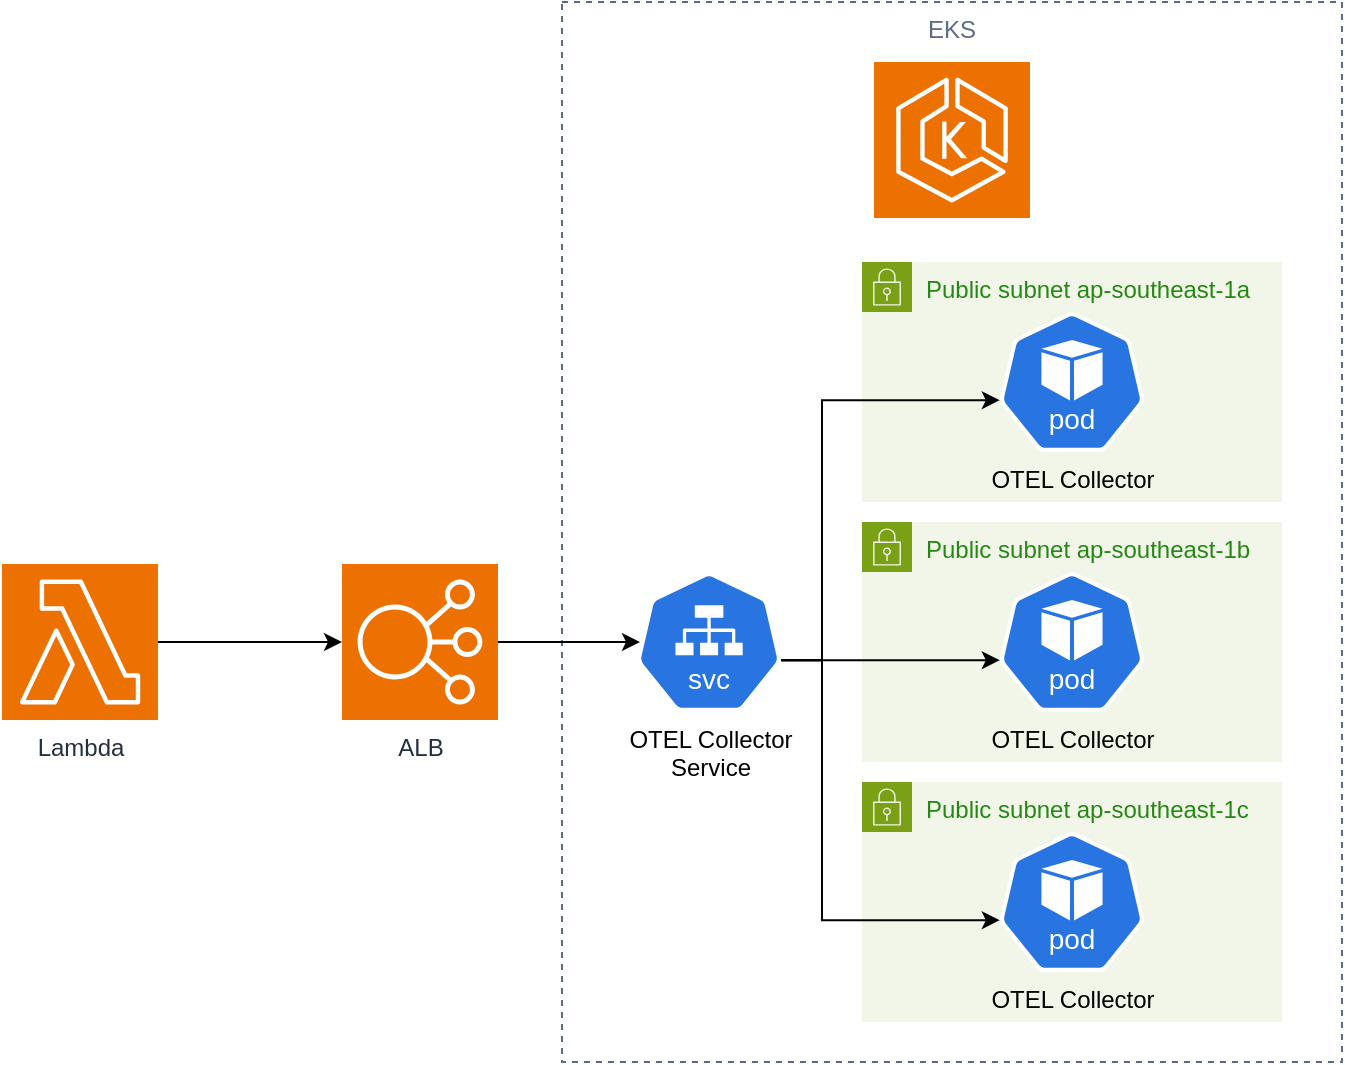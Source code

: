 <mxfile version="24.9.2">
  <diagram name="Page-1" id="BHy9eACxAqHlRdLeIOGr">
    <mxGraphModel dx="2092" dy="785" grid="1" gridSize="10" guides="1" tooltips="1" connect="1" arrows="1" fold="1" page="1" pageScale="1" pageWidth="850" pageHeight="1100" math="0" shadow="0">
      <root>
        <mxCell id="0" />
        <mxCell id="1" parent="0" />
        <mxCell id="6WXQazs0xDUe0uUTlQJ9-19" value="EKS" style="fillColor=none;strokeColor=#5A6C86;dashed=1;verticalAlign=top;fontStyle=0;fontColor=#5A6C86;whiteSpace=wrap;html=1;" vertex="1" parent="1">
          <mxGeometry x="130" y="170" width="390" height="530" as="geometry" />
        </mxCell>
        <mxCell id="6WXQazs0xDUe0uUTlQJ9-1" value="Lambda" style="sketch=0;points=[[0,0,0],[0.25,0,0],[0.5,0,0],[0.75,0,0],[1,0,0],[0,1,0],[0.25,1,0],[0.5,1,0],[0.75,1,0],[1,1,0],[0,0.25,0],[0,0.5,0],[0,0.75,0],[1,0.25,0],[1,0.5,0],[1,0.75,0]];outlineConnect=0;fontColor=#232F3E;fillColor=#ED7100;strokeColor=#ffffff;dashed=0;verticalLabelPosition=bottom;verticalAlign=top;align=center;html=1;fontSize=12;fontStyle=0;aspect=fixed;shape=mxgraph.aws4.resourceIcon;resIcon=mxgraph.aws4.lambda;" vertex="1" parent="1">
          <mxGeometry x="-150" y="451" width="78" height="78" as="geometry" />
        </mxCell>
        <mxCell id="6WXQazs0xDUe0uUTlQJ9-2" value="" style="sketch=0;points=[[0,0,0],[0.25,0,0],[0.5,0,0],[0.75,0,0],[1,0,0],[0,1,0],[0.25,1,0],[0.5,1,0],[0.75,1,0],[1,1,0],[0,0.25,0],[0,0.5,0],[0,0.75,0],[1,0.25,0],[1,0.5,0],[1,0.75,0]];outlineConnect=0;fontColor=#232F3E;fillColor=#ED7100;strokeColor=#ffffff;dashed=0;verticalLabelPosition=bottom;verticalAlign=top;align=center;html=1;fontSize=12;fontStyle=0;aspect=fixed;shape=mxgraph.aws4.resourceIcon;resIcon=mxgraph.aws4.eks;" vertex="1" parent="1">
          <mxGeometry x="286" y="200" width="78" height="78" as="geometry" />
        </mxCell>
        <mxCell id="6WXQazs0xDUe0uUTlQJ9-5" value="ALB" style="sketch=0;points=[[0,0,0],[0.25,0,0],[0.5,0,0],[0.75,0,0],[1,0,0],[0,1,0],[0.25,1,0],[0.5,1,0],[0.75,1,0],[1,1,0],[0,0.25,0],[0,0.5,0],[0,0.75,0],[1,0.25,0],[1,0.5,0],[1,0.75,0]];outlineConnect=0;fontColor=#232F3E;fillColor=#ED7100;strokeColor=#ffffff;dashed=0;verticalLabelPosition=bottom;verticalAlign=top;align=center;html=1;fontSize=12;fontStyle=0;aspect=fixed;shape=mxgraph.aws4.resourceIcon;resIcon=mxgraph.aws4.elastic_load_balancing;" vertex="1" parent="1">
          <mxGeometry x="20" y="451" width="78" height="78" as="geometry" />
        </mxCell>
        <mxCell id="6WXQazs0xDUe0uUTlQJ9-6" value="OTEL Collector&lt;div&gt;Service&lt;/div&gt;" style="aspect=fixed;sketch=0;html=1;dashed=0;whitespace=wrap;verticalLabelPosition=bottom;verticalAlign=top;fillColor=#2875E2;strokeColor=#ffffff;points=[[0.005,0.63,0],[0.1,0.2,0],[0.9,0.2,0],[0.5,0,0],[0.995,0.63,0],[0.72,0.99,0],[0.5,1,0],[0.28,0.99,0]];shape=mxgraph.kubernetes.icon2;kubernetesLabel=1;prIcon=svc" vertex="1" parent="1">
          <mxGeometry x="167.08" y="455" width="72.92" height="70" as="geometry" />
        </mxCell>
        <mxCell id="6WXQazs0xDUe0uUTlQJ9-7" value="Public subnet ap-southeast-1a" style="points=[[0,0],[0.25,0],[0.5,0],[0.75,0],[1,0],[1,0.25],[1,0.5],[1,0.75],[1,1],[0.75,1],[0.5,1],[0.25,1],[0,1],[0,0.75],[0,0.5],[0,0.25]];outlineConnect=0;gradientColor=none;html=1;whiteSpace=wrap;fontSize=12;fontStyle=0;container=1;pointerEvents=0;collapsible=0;recursiveResize=0;shape=mxgraph.aws4.group;grIcon=mxgraph.aws4.group_security_group;grStroke=0;strokeColor=#7AA116;fillColor=#F2F6E8;verticalAlign=top;align=left;spacingLeft=30;fontColor=#248814;dashed=0;" vertex="1" parent="1">
          <mxGeometry x="280" y="300" width="210" height="120" as="geometry" />
        </mxCell>
        <mxCell id="6WXQazs0xDUe0uUTlQJ9-9" value="OTEL Collector" style="aspect=fixed;sketch=0;html=1;dashed=0;whitespace=wrap;verticalLabelPosition=bottom;verticalAlign=top;fillColor=#2875E2;strokeColor=#ffffff;points=[[0.005,0.63,0],[0.1,0.2,0],[0.9,0.2,0],[0.5,0,0],[0.995,0.63,0],[0.72,0.99,0],[0.5,1,0],[0.28,0.99,0]];shape=mxgraph.kubernetes.icon2;kubernetesLabel=1;prIcon=pod" vertex="1" parent="6WXQazs0xDUe0uUTlQJ9-7">
          <mxGeometry x="68.54" y="25" width="72.92" height="70" as="geometry" />
        </mxCell>
        <mxCell id="6WXQazs0xDUe0uUTlQJ9-10" value="Public subnet ap-southeast-1b" style="points=[[0,0],[0.25,0],[0.5,0],[0.75,0],[1,0],[1,0.25],[1,0.5],[1,0.75],[1,1],[0.75,1],[0.5,1],[0.25,1],[0,1],[0,0.75],[0,0.5],[0,0.25]];outlineConnect=0;gradientColor=none;html=1;whiteSpace=wrap;fontSize=12;fontStyle=0;container=1;pointerEvents=0;collapsible=0;recursiveResize=0;shape=mxgraph.aws4.group;grIcon=mxgraph.aws4.group_security_group;grStroke=0;strokeColor=#7AA116;fillColor=#F2F6E8;verticalAlign=top;align=left;spacingLeft=30;fontColor=#248814;dashed=0;" vertex="1" parent="1">
          <mxGeometry x="280" y="430" width="210" height="120" as="geometry" />
        </mxCell>
        <mxCell id="6WXQazs0xDUe0uUTlQJ9-12" value="OTEL Collector" style="aspect=fixed;sketch=0;html=1;dashed=0;whitespace=wrap;verticalLabelPosition=bottom;verticalAlign=top;fillColor=#2875E2;strokeColor=#ffffff;points=[[0.005,0.63,0],[0.1,0.2,0],[0.9,0.2,0],[0.5,0,0],[0.995,0.63,0],[0.72,0.99,0],[0.5,1,0],[0.28,0.99,0]];shape=mxgraph.kubernetes.icon2;kubernetesLabel=1;prIcon=pod" vertex="1" parent="6WXQazs0xDUe0uUTlQJ9-10">
          <mxGeometry x="68.54" y="25" width="72.92" height="70" as="geometry" />
        </mxCell>
        <mxCell id="6WXQazs0xDUe0uUTlQJ9-11" value="Public subnet ap-southeast-1c" style="points=[[0,0],[0.25,0],[0.5,0],[0.75,0],[1,0],[1,0.25],[1,0.5],[1,0.75],[1,1],[0.75,1],[0.5,1],[0.25,1],[0,1],[0,0.75],[0,0.5],[0,0.25]];outlineConnect=0;gradientColor=none;html=1;whiteSpace=wrap;fontSize=12;fontStyle=0;container=1;pointerEvents=0;collapsible=0;recursiveResize=0;shape=mxgraph.aws4.group;grIcon=mxgraph.aws4.group_security_group;grStroke=0;strokeColor=#7AA116;fillColor=#F2F6E8;verticalAlign=top;align=left;spacingLeft=30;fontColor=#248814;dashed=0;" vertex="1" parent="1">
          <mxGeometry x="280" y="560" width="210" height="120" as="geometry" />
        </mxCell>
        <mxCell id="6WXQazs0xDUe0uUTlQJ9-13" value="OTEL Collector" style="aspect=fixed;sketch=0;html=1;dashed=0;whitespace=wrap;verticalLabelPosition=bottom;verticalAlign=top;fillColor=#2875E2;strokeColor=#ffffff;points=[[0.005,0.63,0],[0.1,0.2,0],[0.9,0.2,0],[0.5,0,0],[0.995,0.63,0],[0.72,0.99,0],[0.5,1,0],[0.28,0.99,0]];shape=mxgraph.kubernetes.icon2;kubernetesLabel=1;prIcon=pod" vertex="1" parent="6WXQazs0xDUe0uUTlQJ9-11">
          <mxGeometry x="68.54" y="25" width="72.92" height="70" as="geometry" />
        </mxCell>
        <mxCell id="6WXQazs0xDUe0uUTlQJ9-14" style="edgeStyle=orthogonalEdgeStyle;rounded=0;orthogonalLoop=1;jettySize=auto;html=1;entryX=0.026;entryY=0.5;entryDx=0;entryDy=0;entryPerimeter=0;" edge="1" parent="1" source="6WXQazs0xDUe0uUTlQJ9-5" target="6WXQazs0xDUe0uUTlQJ9-6">
          <mxGeometry relative="1" as="geometry" />
        </mxCell>
        <mxCell id="6WXQazs0xDUe0uUTlQJ9-15" style="edgeStyle=orthogonalEdgeStyle;rounded=0;orthogonalLoop=1;jettySize=auto;html=1;exitX=0.995;exitY=0.63;exitDx=0;exitDy=0;exitPerimeter=0;entryX=0.005;entryY=0.63;entryDx=0;entryDy=0;entryPerimeter=0;" edge="1" parent="1" source="6WXQazs0xDUe0uUTlQJ9-6" target="6WXQazs0xDUe0uUTlQJ9-9">
          <mxGeometry relative="1" as="geometry">
            <Array as="points">
              <mxPoint x="260" y="499" />
              <mxPoint x="260" y="369" />
            </Array>
          </mxGeometry>
        </mxCell>
        <mxCell id="6WXQazs0xDUe0uUTlQJ9-16" style="edgeStyle=orthogonalEdgeStyle;rounded=0;orthogonalLoop=1;jettySize=auto;html=1;entryX=0.005;entryY=0.63;entryDx=0;entryDy=0;entryPerimeter=0;exitX=0.995;exitY=0.63;exitDx=0;exitDy=0;exitPerimeter=0;" edge="1" parent="1" source="6WXQazs0xDUe0uUTlQJ9-6" target="6WXQazs0xDUe0uUTlQJ9-12">
          <mxGeometry relative="1" as="geometry">
            <mxPoint x="240" y="500" as="sourcePoint" />
          </mxGeometry>
        </mxCell>
        <mxCell id="6WXQazs0xDUe0uUTlQJ9-17" style="edgeStyle=orthogonalEdgeStyle;rounded=0;orthogonalLoop=1;jettySize=auto;html=1;exitX=0.995;exitY=0.63;exitDx=0;exitDy=0;exitPerimeter=0;entryX=0.005;entryY=0.63;entryDx=0;entryDy=0;entryPerimeter=0;" edge="1" parent="1" source="6WXQazs0xDUe0uUTlQJ9-6" target="6WXQazs0xDUe0uUTlQJ9-13">
          <mxGeometry relative="1" as="geometry">
            <Array as="points">
              <mxPoint x="260" y="499" />
              <mxPoint x="260" y="629" />
            </Array>
          </mxGeometry>
        </mxCell>
        <mxCell id="6WXQazs0xDUe0uUTlQJ9-18" style="edgeStyle=orthogonalEdgeStyle;rounded=0;orthogonalLoop=1;jettySize=auto;html=1;entryX=0;entryY=0.5;entryDx=0;entryDy=0;entryPerimeter=0;" edge="1" parent="1" source="6WXQazs0xDUe0uUTlQJ9-1" target="6WXQazs0xDUe0uUTlQJ9-5">
          <mxGeometry relative="1" as="geometry" />
        </mxCell>
      </root>
    </mxGraphModel>
  </diagram>
</mxfile>
